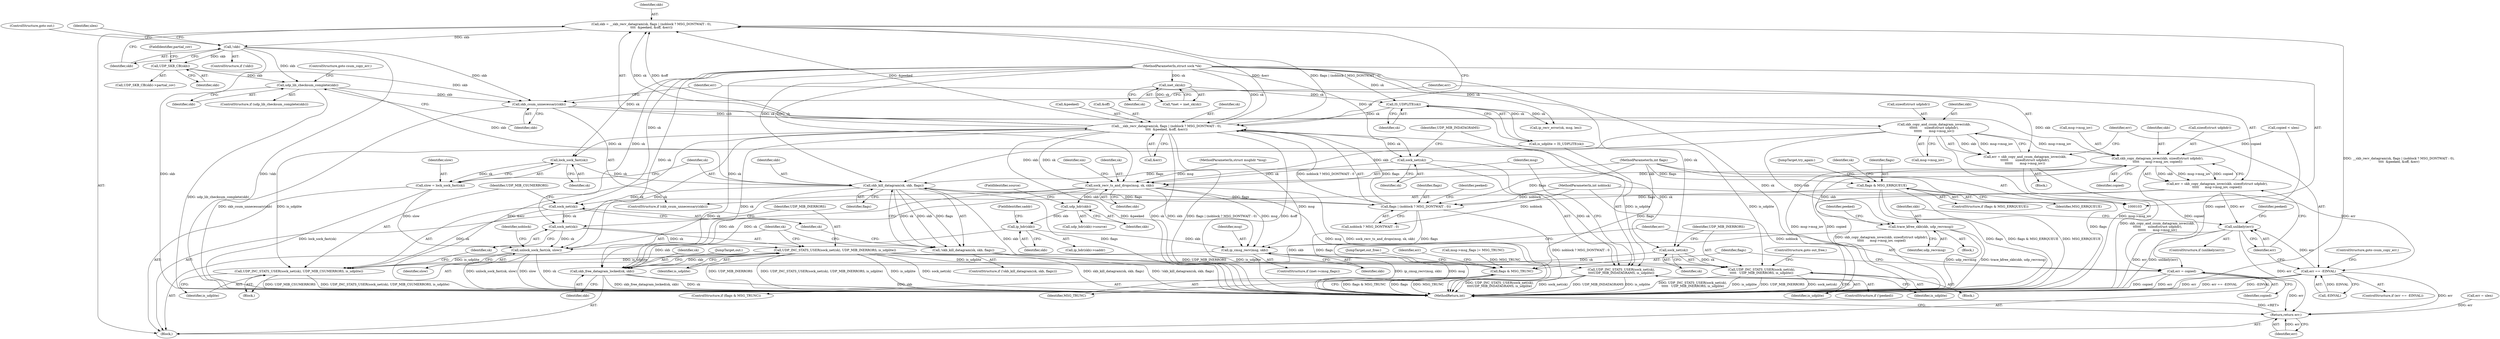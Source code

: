digraph "0_linux_bceaa90240b6019ed73b49965eac7d167610be69_2@API" {
"1000150" [label="(Call,skb = __skb_recv_datagram(sk, flags | (noblock ? MSG_DONTWAIT : 0),\n\t\t\t\t  &peeked, &off, &err))"];
"1000152" [label="(Call,__skb_recv_datagram(sk, flags | (noblock ? MSG_DONTWAIT : 0),\n\t\t\t\t  &peeked, &off, &err))"];
"1000363" [label="(Call,unlock_sock_fast(sk, slow))"];
"1000348" [label="(Call,skb_kill_datagram(sk, skb, flags))"];
"1000344" [label="(Call,lock_sock_fast(sk))"];
"1000105" [label="(MethodParameterIn,struct sock *sk)"];
"1000209" [label="(Call,udp_lib_checksum_complete(skb))"];
"1000167" [label="(Call,!skb)"];
"1000150" [label="(Call,skb = __skb_recv_datagram(sk, flags | (noblock ? MSG_DONTWAIT : 0),\n\t\t\t\t  &peeked, &off, &err))"];
"1000204" [label="(Call,UDP_SKB_CB(skb))"];
"1000229" [label="(Call,skb_copy_and_csum_datagram_iovec(skb,\n\t\t\t\t\t\t       sizeof(struct udphdr),\n\t\t\t\t\t\t       msg->msg_iov))"];
"1000213" [label="(Call,skb_csum_unnecessary(skb))"];
"1000154" [label="(Call,flags | (noblock ? MSG_DONTWAIT : 0))"];
"1000141" [label="(Call,flags & MSG_ERRQUEUE)"];
"1000109" [label="(MethodParameterIn,int flags)"];
"1000108" [label="(MethodParameterIn,int noblock)"];
"1000359" [label="(Call,sock_net(sk))"];
"1000354" [label="(Call,sock_net(sk))"];
"1000342" [label="(Call,slow = lock_sock_fast(sk))"];
"1000137" [label="(Call,IS_UDPLITE(sk))"];
"1000115" [label="(Call,inet_sk(sk))"];
"1000217" [label="(Call,skb_copy_datagram_iovec(skb, sizeof(struct udphdr),\n\t\t\t\t\t      msg->msg_iov, copied))"];
"1000215" [label="(Call,err = skb_copy_datagram_iovec(skb, sizeof(struct udphdr),\n\t\t\t\t\t      msg->msg_iov, copied))"];
"1000243" [label="(Call,unlikely(err))"];
"1000339" [label="(Return,return err;)"];
"1000246" [label="(Call,trace_kfree_skb(skb, udp_recvmsg))"];
"1000335" [label="(Call,skb_free_datagram_locked(sk, skb))"];
"1000272" [label="(Call,sock_recv_ts_and_drops(msg, sk, skb))"];
"1000289" [label="(Call,udp_hdr(skb))"];
"1000299" [label="(Call,ip_hdr(skb))"];
"1000321" [label="(Call,ip_cmsg_recv(msg, skb))"];
"1000324" [label="(Call,err = copied)"];
"1000227" [label="(Call,err = skb_copy_and_csum_datagram_iovec(skb,\n\t\t\t\t\t\t       sizeof(struct udphdr),\n\t\t\t\t\t\t       msg->msg_iov))"];
"1000237" [label="(Call,err == -EINVAL)"];
"1000259" [label="(Call,sock_net(sk))"];
"1000258" [label="(Call,UDP_INC_STATS_USER(sock_net(sk),\n\t\t\t\t\t   UDP_MIB_INERRORS, is_udplite))"];
"1000268" [label="(Call,sock_net(sk))"];
"1000267" [label="(Call,UDP_INC_STATS_USER(sock_net(sk),\n\t\t\t\tUDP_MIB_INDATAGRAMS, is_udplite))"];
"1000328" [label="(Call,flags & MSG_TRUNC)"];
"1000347" [label="(Call,!skb_kill_datagram(sk, skb, flags))"];
"1000353" [label="(Call,UDP_INC_STATS_USER(sock_net(sk), UDP_MIB_CSUMERRORS, is_udplite))"];
"1000358" [label="(Call,UDP_INC_STATS_USER(sock_net(sk), UDP_MIB_INERRORS, is_udplite))"];
"1000334" [label="(JumpTarget,out_free:)"];
"1000219" [label="(Call,sizeof(struct udphdr))"];
"1000264" [label="(ControlStructure,if (!peeked))"];
"1000211" [label="(ControlStructure,goto csum_copy_err;)"];
"1000246" [label="(Call,trace_kfree_skb(skb, udp_recvmsg))"];
"1000336" [label="(Identifier,sk)"];
"1000251" [label="(Identifier,peeked)"];
"1000243" [label="(Call,unlikely(err))"];
"1000339" [label="(Return,return err;)"];
"1000216" [label="(Identifier,err)"];
"1000325" [label="(Identifier,err)"];
"1000160" [label="(Call,&peeked)"];
"1000208" [label="(ControlStructure,if (udp_lib_checksum_complete(skb)))"];
"1000298" [label="(Call,ip_hdr(skb)->saddr)"];
"1000105" [label="(MethodParameterIn,struct sock *sk)"];
"1000358" [label="(Call,UDP_INC_STATS_USER(sock_net(sk), UDP_MIB_INERRORS, is_udplite))"];
"1000167" [label="(Call,!skb)"];
"1000224" [label="(Identifier,copied)"];
"1000263" [label="(ControlStructure,goto out_free;)"];
"1000324" [label="(Call,err = copied)"];
"1000210" [label="(Identifier,skb)"];
"1000155" [label="(Identifier,flags)"];
"1000289" [label="(Call,udp_hdr(skb))"];
"1000270" [label="(Identifier,UDP_MIB_INDATAGRAMS)"];
"1000346" [label="(ControlStructure,if (!skb_kill_datagram(sk, skb, flags)))"];
"1000209" [label="(Call,udp_lib_checksum_complete(skb))"];
"1000332" [label="(Identifier,err)"];
"1000272" [label="(Call,sock_recv_ts_and_drops(msg, sk, skb))"];
"1000231" [label="(Call,sizeof(struct udphdr))"];
"1000138" [label="(Identifier,sk)"];
"1000342" [label="(Call,slow = lock_sock_fast(sk))"];
"1000361" [label="(Identifier,UDP_MIB_INERRORS)"];
"1000343" [label="(Identifier,slow)"];
"1000331" [label="(Call,err = ulen)"];
"1000338" [label="(JumpTarget,out:)"];
"1000154" [label="(Call,flags | (noblock ? MSG_DONTWAIT : 0))"];
"1000290" [label="(Identifier,skb)"];
"1000151" [label="(Identifier,skb)"];
"1000357" [label="(Identifier,is_udplite)"];
"1000193" [label="(Call,msg->msg_flags |= MSG_TRUNC)"];
"1000142" [label="(Identifier,flags)"];
"1000322" [label="(Identifier,msg)"];
"1000291" [label="(FieldIdentifier,source)"];
"1000269" [label="(Identifier,sk)"];
"1000149" [label="(JumpTarget,try_again:)"];
"1000317" [label="(ControlStructure,if (inet->cmsg_flags))"];
"1000169" [label="(ControlStructure,goto out;)"];
"1000212" [label="(ControlStructure,if (skb_csum_unnecessary(skb)))"];
"1000345" [label="(Identifier,sk)"];
"1000288" [label="(Call,udp_hdr(skb)->source)"];
"1000115" [label="(Call,inet_sk(sk))"];
"1000206" [label="(FieldIdentifier,partial_cov)"];
"1000226" [label="(Block,)"];
"1000352" [label="(Block,)"];
"1000301" [label="(FieldIdentifier,saddr)"];
"1000354" [label="(Call,sock_net(sk))"];
"1000166" [label="(ControlStructure,if (!skb))"];
"1000248" [label="(Identifier,udp_recvmsg)"];
"1000299" [label="(Call,ip_hdr(skb))"];
"1000116" [label="(Identifier,sk)"];
"1000109" [label="(MethodParameterIn,int flags)"];
"1000259" [label="(Call,sock_net(sk))"];
"1000275" [label="(Identifier,skb)"];
"1000351" [label="(Identifier,flags)"];
"1000205" [label="(Identifier,skb)"];
"1000108" [label="(MethodParameterIn,int noblock)"];
"1000214" [label="(Identifier,skb)"];
"1000353" [label="(Call,UDP_INC_STATS_USER(sock_net(sk), UDP_MIB_CSUMERRORS, is_udplite))"];
"1000367" [label="(Identifier,noblock)"];
"1000335" [label="(Call,skb_free_datagram_locked(sk, skb))"];
"1000350" [label="(Identifier,skb)"];
"1000217" [label="(Call,skb_copy_datagram_iovec(skb, sizeof(struct udphdr),\n\t\t\t\t\t      msg->msg_iov, copied))"];
"1000274" [label="(Identifier,sk)"];
"1000267" [label="(Call,UDP_INC_STATS_USER(sock_net(sk),\n\t\t\t\tUDP_MIB_INDATAGRAMS, is_udplite))"];
"1000111" [label="(Block,)"];
"1000113" [label="(Call,*inet = inet_sk(sk))"];
"1000271" [label="(Identifier,is_udplite)"];
"1000323" [label="(Identifier,skb)"];
"1000300" [label="(Identifier,skb)"];
"1000244" [label="(Identifier,err)"];
"1000162" [label="(Call,&off)"];
"1000266" [label="(Identifier,peeked)"];
"1000328" [label="(Call,flags & MSG_TRUNC)"];
"1000156" [label="(Call,noblock ? MSG_DONTWAIT : 0)"];
"1000363" [label="(Call,unlock_sock_fast(sk, slow))"];
"1000273" [label="(Identifier,msg)"];
"1000171" [label="(Identifier,ulen)"];
"1000326" [label="(Identifier,copied)"];
"1000247" [label="(Identifier,skb)"];
"1000237" [label="(Call,err == -EINVAL)"];
"1000260" [label="(Identifier,sk)"];
"1000141" [label="(Call,flags & MSG_ERRQUEUE)"];
"1000150" [label="(Call,skb = __skb_recv_datagram(sk, flags | (noblock ? MSG_DONTWAIT : 0),\n\t\t\t\t  &peeked, &off, &err))"];
"1000215" [label="(Call,err = skb_copy_datagram_iovec(skb, sizeof(struct udphdr),\n\t\t\t\t\t      msg->msg_iov, copied))"];
"1000242" [label="(ControlStructure,if (unlikely(err)))"];
"1000252" [label="(Block,)"];
"1000168" [label="(Identifier,skb)"];
"1000355" [label="(Identifier,sk)"];
"1000340" [label="(Identifier,err)"];
"1000227" [label="(Call,err = skb_copy_and_csum_datagram_iovec(skb,\n\t\t\t\t\t\t       sizeof(struct udphdr),\n\t\t\t\t\t\t       msg->msg_iov))"];
"1000344" [label="(Call,lock_sock_fast(sk))"];
"1000152" [label="(Call,__skb_recv_datagram(sk, flags | (noblock ? MSG_DONTWAIT : 0),\n\t\t\t\t  &peeked, &off, &err))"];
"1000327" [label="(ControlStructure,if (flags & MSG_TRUNC))"];
"1000348" [label="(Call,skb_kill_datagram(sk, skb, flags))"];
"1000164" [label="(Call,&err)"];
"1000204" [label="(Call,UDP_SKB_CB(skb))"];
"1000377" [label="(MethodReturn,int)"];
"1000360" [label="(Identifier,sk)"];
"1000239" [label="(Call,-EINVAL)"];
"1000137" [label="(Call,IS_UDPLITE(sk))"];
"1000140" [label="(ControlStructure,if (flags & MSG_ERRQUEUE))"];
"1000153" [label="(Identifier,sk)"];
"1000221" [label="(Call,msg->msg_iov)"];
"1000347" [label="(Call,!skb_kill_datagram(sk, skb, flags))"];
"1000145" [label="(Call,ip_recv_error(sk, msg, len))"];
"1000362" [label="(Identifier,is_udplite)"];
"1000218" [label="(Identifier,skb)"];
"1000213" [label="(Call,skb_csum_unnecessary(skb))"];
"1000321" [label="(Call,ip_cmsg_recv(msg, skb))"];
"1000359" [label="(Call,sock_net(sk))"];
"1000161" [label="(Identifier,peeked)"];
"1000200" [label="(Call,copied < ulen)"];
"1000245" [label="(Block,)"];
"1000268" [label="(Call,sock_net(sk))"];
"1000349" [label="(Identifier,sk)"];
"1000106" [label="(MethodParameterIn,struct msghdr *msg)"];
"1000203" [label="(Call,UDP_SKB_CB(skb)->partial_cov)"];
"1000356" [label="(Identifier,UDP_MIB_CSUMERRORS)"];
"1000258" [label="(Call,UDP_INC_STATS_USER(sock_net(sk),\n\t\t\t\t\t   UDP_MIB_INERRORS, is_udplite))"];
"1000230" [label="(Identifier,skb)"];
"1000262" [label="(Identifier,is_udplite)"];
"1000364" [label="(Identifier,sk)"];
"1000143" [label="(Identifier,MSG_ERRQUEUE)"];
"1000241" [label="(ControlStructure,goto csum_copy_err;)"];
"1000236" [label="(ControlStructure,if (err == -EINVAL))"];
"1000135" [label="(Call,is_udplite = IS_UDPLITE(sk))"];
"1000233" [label="(Call,msg->msg_iov)"];
"1000228" [label="(Identifier,err)"];
"1000329" [label="(Identifier,flags)"];
"1000365" [label="(Identifier,slow)"];
"1000330" [label="(Identifier,MSG_TRUNC)"];
"1000238" [label="(Identifier,err)"];
"1000261" [label="(Identifier,UDP_MIB_INERRORS)"];
"1000146" [label="(Identifier,sk)"];
"1000337" [label="(Identifier,skb)"];
"1000277" [label="(Identifier,sin)"];
"1000229" [label="(Call,skb_copy_and_csum_datagram_iovec(skb,\n\t\t\t\t\t\t       sizeof(struct udphdr),\n\t\t\t\t\t\t       msg->msg_iov))"];
"1000150" -> "1000111"  [label="AST: "];
"1000150" -> "1000152"  [label="CFG: "];
"1000151" -> "1000150"  [label="AST: "];
"1000152" -> "1000150"  [label="AST: "];
"1000168" -> "1000150"  [label="CFG: "];
"1000150" -> "1000377"  [label="DDG: __skb_recv_datagram(sk, flags | (noblock ? MSG_DONTWAIT : 0),\n\t\t\t\t  &peeked, &off, &err)"];
"1000152" -> "1000150"  [label="DDG: sk"];
"1000152" -> "1000150"  [label="DDG: &off"];
"1000152" -> "1000150"  [label="DDG: &peeked"];
"1000152" -> "1000150"  [label="DDG: &err"];
"1000152" -> "1000150"  [label="DDG: flags | (noblock ? MSG_DONTWAIT : 0)"];
"1000150" -> "1000167"  [label="DDG: skb"];
"1000152" -> "1000164"  [label="CFG: "];
"1000153" -> "1000152"  [label="AST: "];
"1000154" -> "1000152"  [label="AST: "];
"1000160" -> "1000152"  [label="AST: "];
"1000162" -> "1000152"  [label="AST: "];
"1000164" -> "1000152"  [label="AST: "];
"1000152" -> "1000377"  [label="DDG: &err"];
"1000152" -> "1000377"  [label="DDG: &peeked"];
"1000152" -> "1000377"  [label="DDG: sk"];
"1000152" -> "1000377"  [label="DDG: flags | (noblock ? MSG_DONTWAIT : 0)"];
"1000152" -> "1000377"  [label="DDG: &off"];
"1000363" -> "1000152"  [label="DDG: sk"];
"1000137" -> "1000152"  [label="DDG: sk"];
"1000105" -> "1000152"  [label="DDG: sk"];
"1000154" -> "1000152"  [label="DDG: flags"];
"1000154" -> "1000152"  [label="DDG: noblock ? MSG_DONTWAIT : 0"];
"1000152" -> "1000259"  [label="DDG: sk"];
"1000152" -> "1000268"  [label="DDG: sk"];
"1000152" -> "1000272"  [label="DDG: sk"];
"1000152" -> "1000335"  [label="DDG: sk"];
"1000152" -> "1000344"  [label="DDG: sk"];
"1000363" -> "1000111"  [label="AST: "];
"1000363" -> "1000365"  [label="CFG: "];
"1000364" -> "1000363"  [label="AST: "];
"1000365" -> "1000363"  [label="AST: "];
"1000367" -> "1000363"  [label="CFG: "];
"1000363" -> "1000377"  [label="DDG: slow"];
"1000363" -> "1000377"  [label="DDG: sk"];
"1000363" -> "1000377"  [label="DDG: unlock_sock_fast(sk, slow)"];
"1000348" -> "1000363"  [label="DDG: sk"];
"1000359" -> "1000363"  [label="DDG: sk"];
"1000105" -> "1000363"  [label="DDG: sk"];
"1000342" -> "1000363"  [label="DDG: slow"];
"1000348" -> "1000347"  [label="AST: "];
"1000348" -> "1000351"  [label="CFG: "];
"1000349" -> "1000348"  [label="AST: "];
"1000350" -> "1000348"  [label="AST: "];
"1000351" -> "1000348"  [label="AST: "];
"1000347" -> "1000348"  [label="CFG: "];
"1000348" -> "1000377"  [label="DDG: skb"];
"1000348" -> "1000377"  [label="DDG: flags"];
"1000348" -> "1000154"  [label="DDG: flags"];
"1000348" -> "1000347"  [label="DDG: sk"];
"1000348" -> "1000347"  [label="DDG: skb"];
"1000348" -> "1000347"  [label="DDG: flags"];
"1000344" -> "1000348"  [label="DDG: sk"];
"1000105" -> "1000348"  [label="DDG: sk"];
"1000209" -> "1000348"  [label="DDG: skb"];
"1000229" -> "1000348"  [label="DDG: skb"];
"1000154" -> "1000348"  [label="DDG: flags"];
"1000109" -> "1000348"  [label="DDG: flags"];
"1000348" -> "1000354"  [label="DDG: sk"];
"1000344" -> "1000342"  [label="AST: "];
"1000344" -> "1000345"  [label="CFG: "];
"1000345" -> "1000344"  [label="AST: "];
"1000342" -> "1000344"  [label="CFG: "];
"1000344" -> "1000342"  [label="DDG: sk"];
"1000105" -> "1000344"  [label="DDG: sk"];
"1000105" -> "1000103"  [label="AST: "];
"1000105" -> "1000377"  [label="DDG: sk"];
"1000105" -> "1000115"  [label="DDG: sk"];
"1000105" -> "1000137"  [label="DDG: sk"];
"1000105" -> "1000145"  [label="DDG: sk"];
"1000105" -> "1000259"  [label="DDG: sk"];
"1000105" -> "1000268"  [label="DDG: sk"];
"1000105" -> "1000272"  [label="DDG: sk"];
"1000105" -> "1000335"  [label="DDG: sk"];
"1000105" -> "1000354"  [label="DDG: sk"];
"1000105" -> "1000359"  [label="DDG: sk"];
"1000209" -> "1000208"  [label="AST: "];
"1000209" -> "1000210"  [label="CFG: "];
"1000210" -> "1000209"  [label="AST: "];
"1000211" -> "1000209"  [label="CFG: "];
"1000214" -> "1000209"  [label="CFG: "];
"1000209" -> "1000377"  [label="DDG: udp_lib_checksum_complete(skb)"];
"1000167" -> "1000209"  [label="DDG: skb"];
"1000204" -> "1000209"  [label="DDG: skb"];
"1000209" -> "1000213"  [label="DDG: skb"];
"1000167" -> "1000166"  [label="AST: "];
"1000167" -> "1000168"  [label="CFG: "];
"1000168" -> "1000167"  [label="AST: "];
"1000169" -> "1000167"  [label="CFG: "];
"1000171" -> "1000167"  [label="CFG: "];
"1000167" -> "1000377"  [label="DDG: skb"];
"1000167" -> "1000377"  [label="DDG: !skb"];
"1000167" -> "1000204"  [label="DDG: skb"];
"1000167" -> "1000213"  [label="DDG: skb"];
"1000204" -> "1000203"  [label="AST: "];
"1000204" -> "1000205"  [label="CFG: "];
"1000205" -> "1000204"  [label="AST: "];
"1000206" -> "1000204"  [label="CFG: "];
"1000204" -> "1000213"  [label="DDG: skb"];
"1000229" -> "1000227"  [label="AST: "];
"1000229" -> "1000233"  [label="CFG: "];
"1000230" -> "1000229"  [label="AST: "];
"1000231" -> "1000229"  [label="AST: "];
"1000233" -> "1000229"  [label="AST: "];
"1000227" -> "1000229"  [label="CFG: "];
"1000229" -> "1000377"  [label="DDG: msg->msg_iov"];
"1000229" -> "1000217"  [label="DDG: msg->msg_iov"];
"1000229" -> "1000227"  [label="DDG: skb"];
"1000229" -> "1000227"  [label="DDG: msg->msg_iov"];
"1000213" -> "1000229"  [label="DDG: skb"];
"1000229" -> "1000246"  [label="DDG: skb"];
"1000229" -> "1000272"  [label="DDG: skb"];
"1000213" -> "1000212"  [label="AST: "];
"1000213" -> "1000214"  [label="CFG: "];
"1000214" -> "1000213"  [label="AST: "];
"1000216" -> "1000213"  [label="CFG: "];
"1000228" -> "1000213"  [label="CFG: "];
"1000213" -> "1000377"  [label="DDG: skb_csum_unnecessary(skb)"];
"1000213" -> "1000217"  [label="DDG: skb"];
"1000154" -> "1000156"  [label="CFG: "];
"1000155" -> "1000154"  [label="AST: "];
"1000156" -> "1000154"  [label="AST: "];
"1000161" -> "1000154"  [label="CFG: "];
"1000154" -> "1000377"  [label="DDG: flags"];
"1000154" -> "1000377"  [label="DDG: noblock ? MSG_DONTWAIT : 0"];
"1000141" -> "1000154"  [label="DDG: flags"];
"1000109" -> "1000154"  [label="DDG: flags"];
"1000108" -> "1000154"  [label="DDG: noblock"];
"1000154" -> "1000328"  [label="DDG: flags"];
"1000141" -> "1000140"  [label="AST: "];
"1000141" -> "1000143"  [label="CFG: "];
"1000142" -> "1000141"  [label="AST: "];
"1000143" -> "1000141"  [label="AST: "];
"1000146" -> "1000141"  [label="CFG: "];
"1000149" -> "1000141"  [label="CFG: "];
"1000141" -> "1000377"  [label="DDG: flags"];
"1000141" -> "1000377"  [label="DDG: flags & MSG_ERRQUEUE"];
"1000141" -> "1000377"  [label="DDG: MSG_ERRQUEUE"];
"1000109" -> "1000141"  [label="DDG: flags"];
"1000109" -> "1000103"  [label="AST: "];
"1000109" -> "1000377"  [label="DDG: flags"];
"1000109" -> "1000328"  [label="DDG: flags"];
"1000108" -> "1000103"  [label="AST: "];
"1000108" -> "1000377"  [label="DDG: noblock"];
"1000108" -> "1000156"  [label="DDG: noblock"];
"1000359" -> "1000358"  [label="AST: "];
"1000359" -> "1000360"  [label="CFG: "];
"1000360" -> "1000359"  [label="AST: "];
"1000361" -> "1000359"  [label="CFG: "];
"1000359" -> "1000358"  [label="DDG: sk"];
"1000354" -> "1000359"  [label="DDG: sk"];
"1000354" -> "1000353"  [label="AST: "];
"1000354" -> "1000355"  [label="CFG: "];
"1000355" -> "1000354"  [label="AST: "];
"1000356" -> "1000354"  [label="CFG: "];
"1000354" -> "1000353"  [label="DDG: sk"];
"1000342" -> "1000111"  [label="AST: "];
"1000343" -> "1000342"  [label="AST: "];
"1000349" -> "1000342"  [label="CFG: "];
"1000342" -> "1000377"  [label="DDG: lock_sock_fast(sk)"];
"1000137" -> "1000135"  [label="AST: "];
"1000137" -> "1000138"  [label="CFG: "];
"1000138" -> "1000137"  [label="AST: "];
"1000135" -> "1000137"  [label="CFG: "];
"1000137" -> "1000135"  [label="DDG: sk"];
"1000115" -> "1000137"  [label="DDG: sk"];
"1000137" -> "1000145"  [label="DDG: sk"];
"1000115" -> "1000113"  [label="AST: "];
"1000115" -> "1000116"  [label="CFG: "];
"1000116" -> "1000115"  [label="AST: "];
"1000113" -> "1000115"  [label="CFG: "];
"1000115" -> "1000113"  [label="DDG: sk"];
"1000217" -> "1000215"  [label="AST: "];
"1000217" -> "1000224"  [label="CFG: "];
"1000218" -> "1000217"  [label="AST: "];
"1000219" -> "1000217"  [label="AST: "];
"1000221" -> "1000217"  [label="AST: "];
"1000224" -> "1000217"  [label="AST: "];
"1000215" -> "1000217"  [label="CFG: "];
"1000217" -> "1000377"  [label="DDG: msg->msg_iov"];
"1000217" -> "1000377"  [label="DDG: copied"];
"1000217" -> "1000215"  [label="DDG: skb"];
"1000217" -> "1000215"  [label="DDG: msg->msg_iov"];
"1000217" -> "1000215"  [label="DDG: copied"];
"1000200" -> "1000217"  [label="DDG: copied"];
"1000217" -> "1000246"  [label="DDG: skb"];
"1000217" -> "1000272"  [label="DDG: skb"];
"1000217" -> "1000324"  [label="DDG: copied"];
"1000215" -> "1000212"  [label="AST: "];
"1000216" -> "1000215"  [label="AST: "];
"1000244" -> "1000215"  [label="CFG: "];
"1000215" -> "1000377"  [label="DDG: skb_copy_datagram_iovec(skb, sizeof(struct udphdr),\n\t\t\t\t\t      msg->msg_iov, copied)"];
"1000215" -> "1000243"  [label="DDG: err"];
"1000243" -> "1000242"  [label="AST: "];
"1000243" -> "1000244"  [label="CFG: "];
"1000244" -> "1000243"  [label="AST: "];
"1000247" -> "1000243"  [label="CFG: "];
"1000266" -> "1000243"  [label="CFG: "];
"1000243" -> "1000377"  [label="DDG: err"];
"1000243" -> "1000377"  [label="DDG: unlikely(err)"];
"1000237" -> "1000243"  [label="DDG: err"];
"1000243" -> "1000339"  [label="DDG: err"];
"1000339" -> "1000111"  [label="AST: "];
"1000339" -> "1000340"  [label="CFG: "];
"1000340" -> "1000339"  [label="AST: "];
"1000377" -> "1000339"  [label="CFG: "];
"1000339" -> "1000377"  [label="DDG: <RET>"];
"1000340" -> "1000339"  [label="DDG: err"];
"1000237" -> "1000339"  [label="DDG: err"];
"1000331" -> "1000339"  [label="DDG: err"];
"1000324" -> "1000339"  [label="DDG: err"];
"1000246" -> "1000245"  [label="AST: "];
"1000246" -> "1000248"  [label="CFG: "];
"1000247" -> "1000246"  [label="AST: "];
"1000248" -> "1000246"  [label="AST: "];
"1000251" -> "1000246"  [label="CFG: "];
"1000246" -> "1000377"  [label="DDG: udp_recvmsg"];
"1000246" -> "1000377"  [label="DDG: trace_kfree_skb(skb, udp_recvmsg)"];
"1000246" -> "1000335"  [label="DDG: skb"];
"1000335" -> "1000111"  [label="AST: "];
"1000335" -> "1000337"  [label="CFG: "];
"1000336" -> "1000335"  [label="AST: "];
"1000337" -> "1000335"  [label="AST: "];
"1000338" -> "1000335"  [label="CFG: "];
"1000335" -> "1000377"  [label="DDG: sk"];
"1000335" -> "1000377"  [label="DDG: skb"];
"1000335" -> "1000377"  [label="DDG: skb_free_datagram_locked(sk, skb)"];
"1000259" -> "1000335"  [label="DDG: sk"];
"1000272" -> "1000335"  [label="DDG: sk"];
"1000272" -> "1000335"  [label="DDG: skb"];
"1000299" -> "1000335"  [label="DDG: skb"];
"1000321" -> "1000335"  [label="DDG: skb"];
"1000272" -> "1000111"  [label="AST: "];
"1000272" -> "1000275"  [label="CFG: "];
"1000273" -> "1000272"  [label="AST: "];
"1000274" -> "1000272"  [label="AST: "];
"1000275" -> "1000272"  [label="AST: "];
"1000277" -> "1000272"  [label="CFG: "];
"1000272" -> "1000377"  [label="DDG: msg"];
"1000272" -> "1000377"  [label="DDG: sock_recv_ts_and_drops(msg, sk, skb)"];
"1000106" -> "1000272"  [label="DDG: msg"];
"1000268" -> "1000272"  [label="DDG: sk"];
"1000272" -> "1000289"  [label="DDG: skb"];
"1000272" -> "1000321"  [label="DDG: msg"];
"1000272" -> "1000321"  [label="DDG: skb"];
"1000289" -> "1000288"  [label="AST: "];
"1000289" -> "1000290"  [label="CFG: "];
"1000290" -> "1000289"  [label="AST: "];
"1000291" -> "1000289"  [label="CFG: "];
"1000289" -> "1000299"  [label="DDG: skb"];
"1000299" -> "1000298"  [label="AST: "];
"1000299" -> "1000300"  [label="CFG: "];
"1000300" -> "1000299"  [label="AST: "];
"1000301" -> "1000299"  [label="CFG: "];
"1000299" -> "1000321"  [label="DDG: skb"];
"1000321" -> "1000317"  [label="AST: "];
"1000321" -> "1000323"  [label="CFG: "];
"1000322" -> "1000321"  [label="AST: "];
"1000323" -> "1000321"  [label="AST: "];
"1000325" -> "1000321"  [label="CFG: "];
"1000321" -> "1000377"  [label="DDG: msg"];
"1000321" -> "1000377"  [label="DDG: ip_cmsg_recv(msg, skb)"];
"1000106" -> "1000321"  [label="DDG: msg"];
"1000324" -> "1000111"  [label="AST: "];
"1000324" -> "1000326"  [label="CFG: "];
"1000325" -> "1000324"  [label="AST: "];
"1000326" -> "1000324"  [label="AST: "];
"1000329" -> "1000324"  [label="CFG: "];
"1000324" -> "1000377"  [label="DDG: copied"];
"1000324" -> "1000377"  [label="DDG: err"];
"1000200" -> "1000324"  [label="DDG: copied"];
"1000227" -> "1000226"  [label="AST: "];
"1000228" -> "1000227"  [label="AST: "];
"1000238" -> "1000227"  [label="CFG: "];
"1000227" -> "1000377"  [label="DDG: skb_copy_and_csum_datagram_iovec(skb,\n\t\t\t\t\t\t       sizeof(struct udphdr),\n\t\t\t\t\t\t       msg->msg_iov)"];
"1000227" -> "1000237"  [label="DDG: err"];
"1000237" -> "1000236"  [label="AST: "];
"1000237" -> "1000239"  [label="CFG: "];
"1000238" -> "1000237"  [label="AST: "];
"1000239" -> "1000237"  [label="AST: "];
"1000241" -> "1000237"  [label="CFG: "];
"1000244" -> "1000237"  [label="CFG: "];
"1000237" -> "1000377"  [label="DDG: err == -EINVAL"];
"1000237" -> "1000377"  [label="DDG: -EINVAL"];
"1000237" -> "1000377"  [label="DDG: err"];
"1000239" -> "1000237"  [label="DDG: EINVAL"];
"1000259" -> "1000258"  [label="AST: "];
"1000259" -> "1000260"  [label="CFG: "];
"1000260" -> "1000259"  [label="AST: "];
"1000261" -> "1000259"  [label="CFG: "];
"1000259" -> "1000258"  [label="DDG: sk"];
"1000258" -> "1000252"  [label="AST: "];
"1000258" -> "1000262"  [label="CFG: "];
"1000261" -> "1000258"  [label="AST: "];
"1000262" -> "1000258"  [label="AST: "];
"1000263" -> "1000258"  [label="CFG: "];
"1000258" -> "1000377"  [label="DDG: sock_net(sk)"];
"1000258" -> "1000377"  [label="DDG: UDP_INC_STATS_USER(sock_net(sk),\n\t\t\t\t\t   UDP_MIB_INERRORS, is_udplite)"];
"1000258" -> "1000377"  [label="DDG: is_udplite"];
"1000258" -> "1000377"  [label="DDG: UDP_MIB_INERRORS"];
"1000358" -> "1000258"  [label="DDG: UDP_MIB_INERRORS"];
"1000358" -> "1000258"  [label="DDG: is_udplite"];
"1000135" -> "1000258"  [label="DDG: is_udplite"];
"1000268" -> "1000267"  [label="AST: "];
"1000268" -> "1000269"  [label="CFG: "];
"1000269" -> "1000268"  [label="AST: "];
"1000270" -> "1000268"  [label="CFG: "];
"1000268" -> "1000267"  [label="DDG: sk"];
"1000267" -> "1000264"  [label="AST: "];
"1000267" -> "1000271"  [label="CFG: "];
"1000270" -> "1000267"  [label="AST: "];
"1000271" -> "1000267"  [label="AST: "];
"1000273" -> "1000267"  [label="CFG: "];
"1000267" -> "1000377"  [label="DDG: UDP_INC_STATS_USER(sock_net(sk),\n\t\t\t\tUDP_MIB_INDATAGRAMS, is_udplite)"];
"1000267" -> "1000377"  [label="DDG: sock_net(sk)"];
"1000267" -> "1000377"  [label="DDG: UDP_MIB_INDATAGRAMS"];
"1000267" -> "1000377"  [label="DDG: is_udplite"];
"1000135" -> "1000267"  [label="DDG: is_udplite"];
"1000358" -> "1000267"  [label="DDG: is_udplite"];
"1000328" -> "1000327"  [label="AST: "];
"1000328" -> "1000330"  [label="CFG: "];
"1000329" -> "1000328"  [label="AST: "];
"1000330" -> "1000328"  [label="AST: "];
"1000332" -> "1000328"  [label="CFG: "];
"1000334" -> "1000328"  [label="CFG: "];
"1000328" -> "1000377"  [label="DDG: flags & MSG_TRUNC"];
"1000328" -> "1000377"  [label="DDG: flags"];
"1000328" -> "1000377"  [label="DDG: MSG_TRUNC"];
"1000193" -> "1000328"  [label="DDG: MSG_TRUNC"];
"1000347" -> "1000346"  [label="AST: "];
"1000355" -> "1000347"  [label="CFG: "];
"1000364" -> "1000347"  [label="CFG: "];
"1000347" -> "1000377"  [label="DDG: skb_kill_datagram(sk, skb, flags)"];
"1000347" -> "1000377"  [label="DDG: !skb_kill_datagram(sk, skb, flags)"];
"1000353" -> "1000352"  [label="AST: "];
"1000353" -> "1000357"  [label="CFG: "];
"1000356" -> "1000353"  [label="AST: "];
"1000357" -> "1000353"  [label="AST: "];
"1000360" -> "1000353"  [label="CFG: "];
"1000353" -> "1000377"  [label="DDG: UDP_MIB_CSUMERRORS"];
"1000353" -> "1000377"  [label="DDG: UDP_INC_STATS_USER(sock_net(sk), UDP_MIB_CSUMERRORS, is_udplite)"];
"1000135" -> "1000353"  [label="DDG: is_udplite"];
"1000358" -> "1000353"  [label="DDG: is_udplite"];
"1000353" -> "1000358"  [label="DDG: is_udplite"];
"1000358" -> "1000352"  [label="AST: "];
"1000358" -> "1000362"  [label="CFG: "];
"1000361" -> "1000358"  [label="AST: "];
"1000362" -> "1000358"  [label="AST: "];
"1000364" -> "1000358"  [label="CFG: "];
"1000358" -> "1000377"  [label="DDG: UDP_MIB_INERRORS"];
"1000358" -> "1000377"  [label="DDG: UDP_INC_STATS_USER(sock_net(sk), UDP_MIB_INERRORS, is_udplite)"];
"1000358" -> "1000377"  [label="DDG: is_udplite"];
"1000358" -> "1000377"  [label="DDG: sock_net(sk)"];
}
